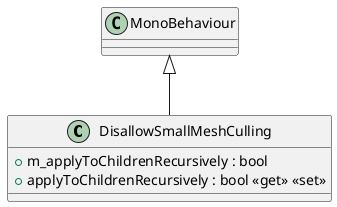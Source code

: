 @startuml
class DisallowSmallMeshCulling {
    + m_applyToChildrenRecursively : bool
    + applyToChildrenRecursively : bool <<get>> <<set>>
}
MonoBehaviour <|-- DisallowSmallMeshCulling
@enduml
